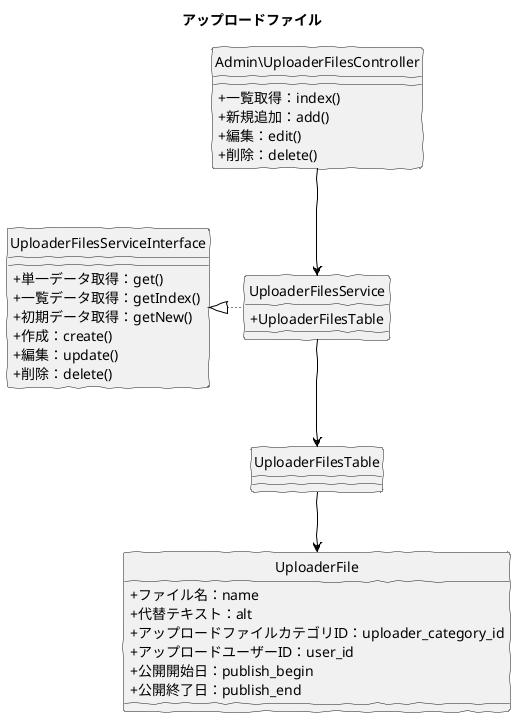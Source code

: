 @startuml
skinparam handwritten true
skinparam backgroundColor white
hide circle
skinparam classAttributeIconSize 0

title アップロードファイル


class Admin\UploaderFilesController {
  + 一覧取得：index()
  + 新規追加：add()
  + 編集：edit()
  + 削除：delete()
}

class UploaderFilesService {
  + UploaderFilesTable
}

class UploaderFilesServiceInterface {
  + 単一データ取得：get()
  + 一覧データ取得：getIndex()
  + 初期データ取得：getNew()
  + 作成：create()
  + 編集：update()
  + 削除：delete()
}

class UploaderFilesTable {
}

class UploaderFile {
		+ ファイル名：name
		+ 代替テキスト：alt
		+ アップロードファイルカテゴリID：uploader_category_id
		+ アップロードユーザーID：user_id
		+ 公開開始日：publish_begin
		+ 公開終了日：publish_end
}

Admin\UploaderFilesController -down[#Black]-> UploaderFilesService
UploaderFilesService -down[#Black]-> UploaderFilesTable
UploaderFilesService -left[dotted,#Black]-|> UploaderFilesServiceInterface
UploaderFilesTable -down[#Black]-> UploaderFile

@enduml
